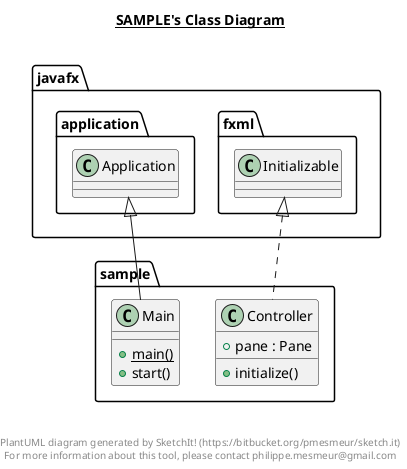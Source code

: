 @startuml

title __SAMPLE's Class Diagram__\n

  namespace sample {
    class sample.Controller {
        + pane : Pane
        + initialize()
    }
  }
  

  namespace sample {
    class sample.Main {
        {static} + main()
        + start()
    }
  }
  

  sample.Controller .up.|> javafx.fxml.Initializable
  sample.Main -up-|> javafx.application.Application


right footer


PlantUML diagram generated by SketchIt! (https://bitbucket.org/pmesmeur/sketch.it)
For more information about this tool, please contact philippe.mesmeur@gmail.com
endfooter

@enduml
